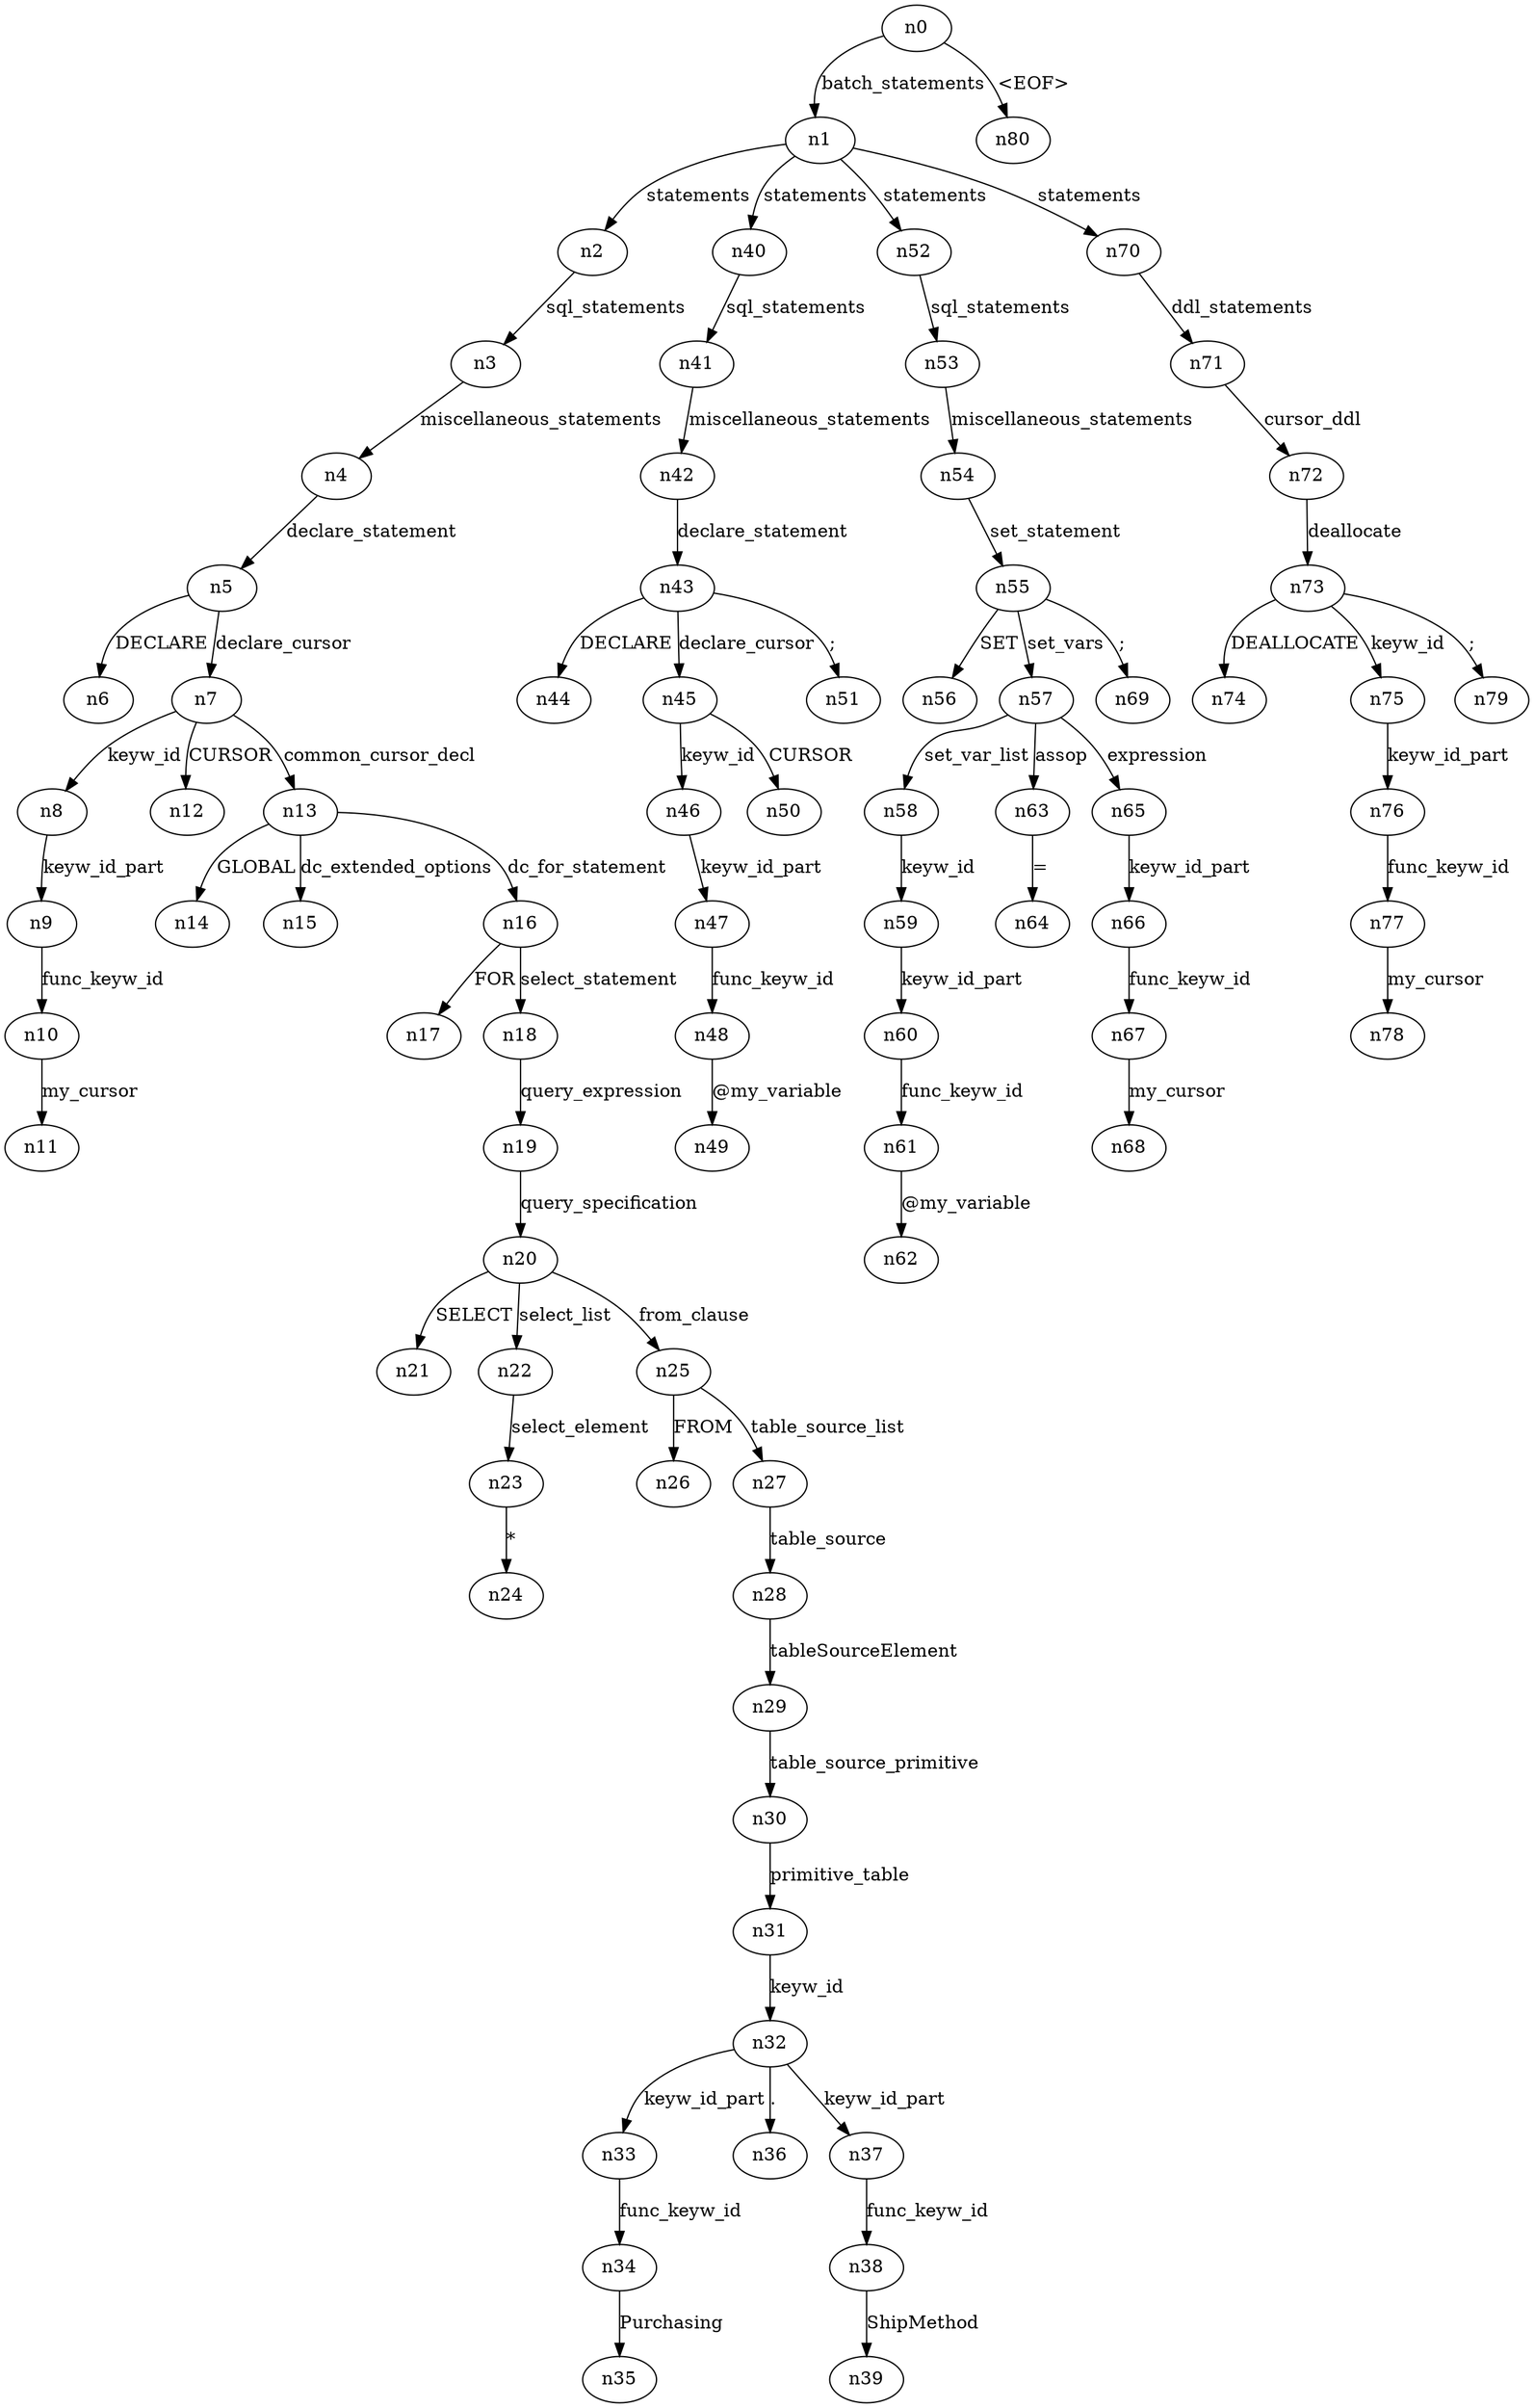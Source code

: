 digraph ParseTree {
  n0 -> n1 [label="batch_statements"];
  n1 -> n2 [label="statements"];
  n2 -> n3 [label="sql_statements"];
  n3 -> n4 [label="miscellaneous_statements"];
  n4 -> n5 [label="declare_statement"];
  n5 -> n6 [label="DECLARE"];
  n5 -> n7 [label="declare_cursor"];
  n7 -> n8 [label="keyw_id"];
  n8 -> n9 [label="keyw_id_part"];
  n9 -> n10 [label="func_keyw_id"];
  n10 -> n11 [label="my_cursor"];
  n7 -> n12 [label="CURSOR"];
  n7 -> n13 [label="common_cursor_decl"];
  n13 -> n14 [label="GLOBAL"];
  n13 -> n15 [label="dc_extended_options"];
  n13 -> n16 [label="dc_for_statement"];
  n16 -> n17 [label="FOR"];
  n16 -> n18 [label="select_statement"];
  n18 -> n19 [label="query_expression"];
  n19 -> n20 [label="query_specification"];
  n20 -> n21 [label="SELECT"];
  n20 -> n22 [label="select_list"];
  n22 -> n23 [label="select_element"];
  n23 -> n24 [label="*"];
  n20 -> n25 [label="from_clause"];
  n25 -> n26 [label="FROM"];
  n25 -> n27 [label="table_source_list"];
  n27 -> n28 [label="table_source"];
  n28 -> n29 [label="tableSourceElement"];
  n29 -> n30 [label="table_source_primitive"];
  n30 -> n31 [label="primitive_table"];
  n31 -> n32 [label="keyw_id"];
  n32 -> n33 [label="keyw_id_part"];
  n33 -> n34 [label="func_keyw_id"];
  n34 -> n35 [label="Purchasing"];
  n32 -> n36 [label="."];
  n32 -> n37 [label="keyw_id_part"];
  n37 -> n38 [label="func_keyw_id"];
  n38 -> n39 [label="ShipMethod"];
  n1 -> n40 [label="statements"];
  n40 -> n41 [label="sql_statements"];
  n41 -> n42 [label="miscellaneous_statements"];
  n42 -> n43 [label="declare_statement"];
  n43 -> n44 [label="DECLARE"];
  n43 -> n45 [label="declare_cursor"];
  n45 -> n46 [label="keyw_id"];
  n46 -> n47 [label="keyw_id_part"];
  n47 -> n48 [label="func_keyw_id"];
  n48 -> n49 [label="@my_variable"];
  n45 -> n50 [label="CURSOR"];
  n43 -> n51 [label=";"];
  n1 -> n52 [label="statements"];
  n52 -> n53 [label="sql_statements"];
  n53 -> n54 [label="miscellaneous_statements"];
  n54 -> n55 [label="set_statement"];
  n55 -> n56 [label="SET"];
  n55 -> n57 [label="set_vars"];
  n57 -> n58 [label="set_var_list"];
  n58 -> n59 [label="keyw_id"];
  n59 -> n60 [label="keyw_id_part"];
  n60 -> n61 [label="func_keyw_id"];
  n61 -> n62 [label="@my_variable"];
  n57 -> n63 [label="assop"];
  n63 -> n64 [label="="];
  n57 -> n65 [label="expression"];
  n65 -> n66 [label="keyw_id_part"];
  n66 -> n67 [label="func_keyw_id"];
  n67 -> n68 [label="my_cursor"];
  n55 -> n69 [label=";"];
  n1 -> n70 [label="statements"];
  n70 -> n71 [label="ddl_statements"];
  n71 -> n72 [label="cursor_ddl"];
  n72 -> n73 [label="deallocate"];
  n73 -> n74 [label="DEALLOCATE"];
  n73 -> n75 [label="keyw_id"];
  n75 -> n76 [label="keyw_id_part"];
  n76 -> n77 [label="func_keyw_id"];
  n77 -> n78 [label="my_cursor"];
  n73 -> n79 [label=";"];
  n0 -> n80 [label="<EOF>"];
}